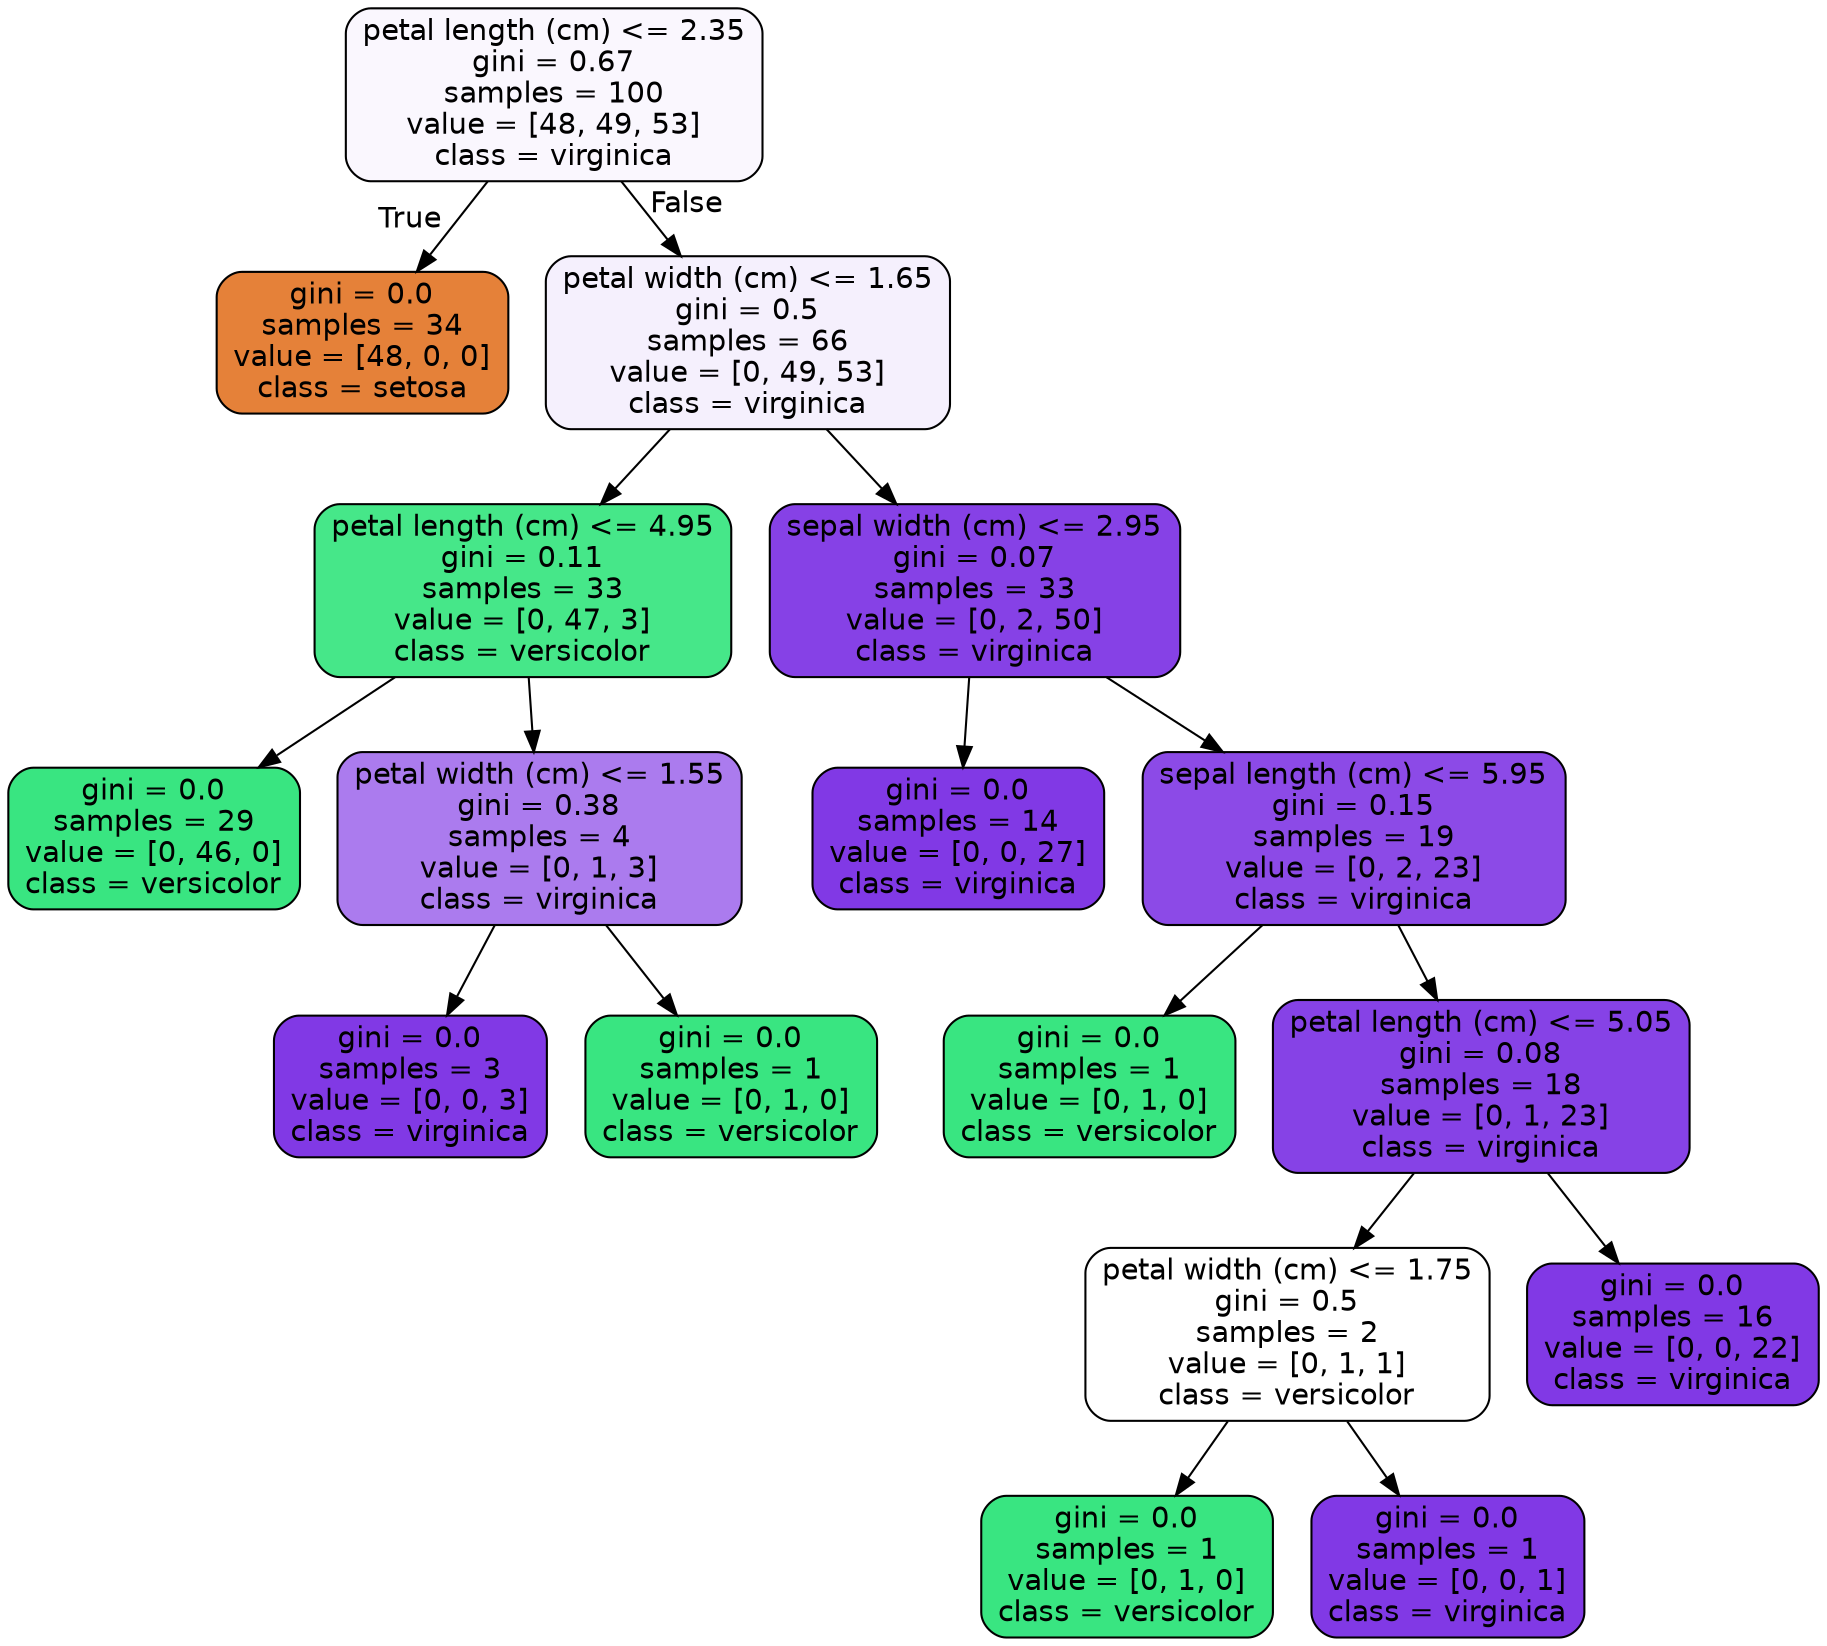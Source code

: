 digraph Tree {
node [shape=box, style="filled, rounded", color="black", fontname=helvetica] ;
edge [fontname=helvetica] ;
0 [label="petal length (cm) <= 2.35\ngini = 0.67\nsamples = 100\nvalue = [48, 49, 53]\nclass = virginica", fillcolor="#faf7fe"] ;
1 [label="gini = 0.0\nsamples = 34\nvalue = [48, 0, 0]\nclass = setosa", fillcolor="#e58139"] ;
0 -> 1 [labeldistance=2.5, labelangle=45, headlabel="True"] ;
2 [label="petal width (cm) <= 1.65\ngini = 0.5\nsamples = 66\nvalue = [0, 49, 53]\nclass = virginica", fillcolor="#f5f0fd"] ;
0 -> 2 [labeldistance=2.5, labelangle=-45, headlabel="False"] ;
3 [label="petal length (cm) <= 4.95\ngini = 0.11\nsamples = 33\nvalue = [0, 47, 3]\nclass = versicolor", fillcolor="#46e789"] ;
2 -> 3 ;
4 [label="gini = 0.0\nsamples = 29\nvalue = [0, 46, 0]\nclass = versicolor", fillcolor="#39e581"] ;
3 -> 4 ;
5 [label="petal width (cm) <= 1.55\ngini = 0.38\nsamples = 4\nvalue = [0, 1, 3]\nclass = virginica", fillcolor="#ab7bee"] ;
3 -> 5 ;
6 [label="gini = 0.0\nsamples = 3\nvalue = [0, 0, 3]\nclass = virginica", fillcolor="#8139e5"] ;
5 -> 6 ;
7 [label="gini = 0.0\nsamples = 1\nvalue = [0, 1, 0]\nclass = versicolor", fillcolor="#39e581"] ;
5 -> 7 ;
8 [label="sepal width (cm) <= 2.95\ngini = 0.07\nsamples = 33\nvalue = [0, 2, 50]\nclass = virginica", fillcolor="#8641e6"] ;
2 -> 8 ;
9 [label="gini = 0.0\nsamples = 14\nvalue = [0, 0, 27]\nclass = virginica", fillcolor="#8139e5"] ;
8 -> 9 ;
10 [label="sepal length (cm) <= 5.95\ngini = 0.15\nsamples = 19\nvalue = [0, 2, 23]\nclass = virginica", fillcolor="#8c4ae7"] ;
8 -> 10 ;
11 [label="gini = 0.0\nsamples = 1\nvalue = [0, 1, 0]\nclass = versicolor", fillcolor="#39e581"] ;
10 -> 11 ;
12 [label="petal length (cm) <= 5.05\ngini = 0.08\nsamples = 18\nvalue = [0, 1, 23]\nclass = virginica", fillcolor="#8642e6"] ;
10 -> 12 ;
13 [label="petal width (cm) <= 1.75\ngini = 0.5\nsamples = 2\nvalue = [0, 1, 1]\nclass = versicolor", fillcolor="#ffffff"] ;
12 -> 13 ;
14 [label="gini = 0.0\nsamples = 1\nvalue = [0, 1, 0]\nclass = versicolor", fillcolor="#39e581"] ;
13 -> 14 ;
15 [label="gini = 0.0\nsamples = 1\nvalue = [0, 0, 1]\nclass = virginica", fillcolor="#8139e5"] ;
13 -> 15 ;
16 [label="gini = 0.0\nsamples = 16\nvalue = [0, 0, 22]\nclass = virginica", fillcolor="#8139e5"] ;
12 -> 16 ;
}